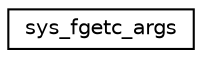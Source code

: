 digraph "Graphical Class Hierarchy"
{
 // LATEX_PDF_SIZE
  edge [fontname="Helvetica",fontsize="10",labelfontname="Helvetica",labelfontsize="10"];
  node [fontname="Helvetica",fontsize="10",shape=record];
  rankdir="LR";
  Node0 [label="sys_fgetc_args",height=0.2,width=0.4,color="black", fillcolor="white", style="filled",URL="$structsys__fgetc__args.html",tooltip=" "];
}
